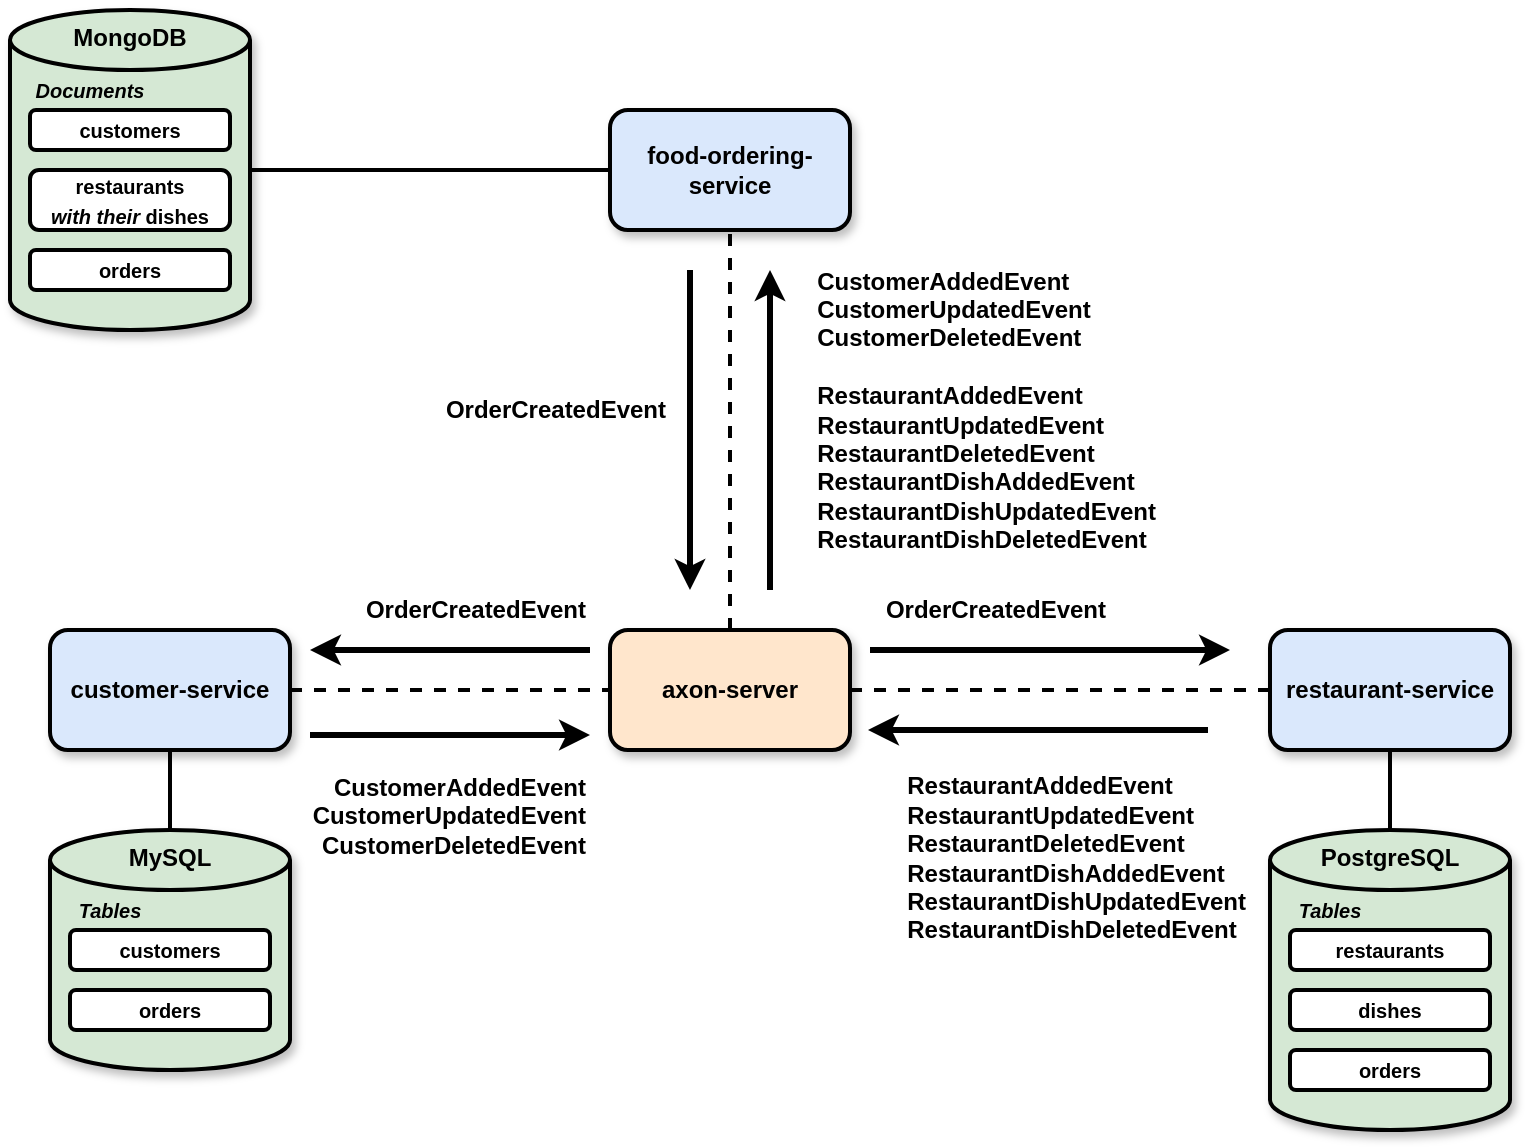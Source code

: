 <mxfile version="13.6.2" type="google"><diagram id="7Cw-9pQELW2lVH8e5Yrm" name="Page-1"><mxGraphModel dx="925" dy="620" grid="1" gridSize="10" guides="1" tooltips="1" connect="1" arrows="1" fold="1" page="1" pageScale="1" pageWidth="850" pageHeight="1100" math="0" shadow="0"><root><mxCell id="0"/><mxCell id="1" parent="0"/><mxCell id="AWjw4BJ0FJbi6_Q_XkCY-1" value="&lt;b&gt;customer-service&lt;/b&gt;" style="rounded=1;whiteSpace=wrap;html=1;strokeWidth=2;fillColor=#dae8fc;shadow=1;" vertex="1" parent="1"><mxGeometry x="50" y="330" width="120" height="60" as="geometry"/></mxCell><mxCell id="AWjw4BJ0FJbi6_Q_XkCY-2" value="&lt;b&gt;restaurant-service&lt;/b&gt;" style="rounded=1;whiteSpace=wrap;html=1;strokeWidth=2;fillColor=#dae8fc;shadow=1;" vertex="1" parent="1"><mxGeometry x="660" y="330" width="120" height="60" as="geometry"/></mxCell><mxCell id="AWjw4BJ0FJbi6_Q_XkCY-3" value="&lt;b&gt;food-ordering-service&lt;/b&gt;" style="rounded=1;whiteSpace=wrap;html=1;strokeWidth=2;fillColor=#dae8fc;shadow=1;" vertex="1" parent="1"><mxGeometry x="330" y="70" width="120" height="60" as="geometry"/></mxCell><mxCell id="AWjw4BJ0FJbi6_Q_XkCY-4" value="&lt;b&gt;MySQL&lt;/b&gt;" style="shape=cylinder2;whiteSpace=wrap;html=1;boundedLbl=1;backgroundOutline=1;size=15;strokeWidth=2;horizontal=1;verticalAlign=top;fillColor=#d5e8d4;shadow=1;" vertex="1" parent="1"><mxGeometry x="50" y="430" width="120" height="120" as="geometry"/></mxCell><mxCell id="AWjw4BJ0FJbi6_Q_XkCY-7" value="&lt;font style=&quot;font-size: 10px&quot;&gt;&lt;b&gt;customers&lt;/b&gt;&lt;/font&gt;" style="rounded=1;whiteSpace=wrap;html=1;strokeWidth=2;" vertex="1" parent="1"><mxGeometry x="60" y="480" width="100" height="20" as="geometry"/></mxCell><mxCell id="AWjw4BJ0FJbi6_Q_XkCY-8" value="&lt;font style=&quot;font-size: 10px&quot;&gt;&lt;b&gt;orders&lt;/b&gt;&lt;/font&gt;" style="rounded=1;whiteSpace=wrap;html=1;strokeWidth=2;" vertex="1" parent="1"><mxGeometry x="60" y="510" width="100" height="20" as="geometry"/></mxCell><mxCell id="AWjw4BJ0FJbi6_Q_XkCY-9" value="&lt;b&gt;MongoDB&lt;/b&gt;" style="shape=cylinder2;whiteSpace=wrap;html=1;boundedLbl=1;backgroundOutline=1;size=15;strokeWidth=2;horizontal=1;verticalAlign=top;fillColor=#d5e8d4;shadow=1;" vertex="1" parent="1"><mxGeometry x="30" y="20" width="120" height="160" as="geometry"/></mxCell><mxCell id="AWjw4BJ0FJbi6_Q_XkCY-10" value="&lt;font style=&quot;font-size: 10px&quot;&gt;&lt;b&gt;customers&lt;/b&gt;&lt;/font&gt;" style="rounded=1;whiteSpace=wrap;html=1;strokeWidth=2;" vertex="1" parent="1"><mxGeometry x="40" y="70" width="100" height="20" as="geometry"/></mxCell><mxCell id="AWjw4BJ0FJbi6_Q_XkCY-11" value="&lt;font style=&quot;font-size: 10px&quot;&gt;&lt;b&gt;restaurants&lt;br&gt;&lt;i&gt;with their&lt;/i&gt; dishes&lt;br&gt;&lt;/b&gt;&lt;/font&gt;" style="rounded=1;whiteSpace=wrap;html=1;strokeWidth=2;" vertex="1" parent="1"><mxGeometry x="40" y="100" width="100" height="30" as="geometry"/></mxCell><mxCell id="AWjw4BJ0FJbi6_Q_XkCY-12" value="&lt;font style=&quot;font-size: 10px&quot;&gt;&lt;b&gt;orders&lt;/b&gt;&lt;/font&gt;" style="rounded=1;whiteSpace=wrap;html=1;strokeWidth=2;" vertex="1" parent="1"><mxGeometry x="40" y="140" width="100" height="20" as="geometry"/></mxCell><mxCell id="AWjw4BJ0FJbi6_Q_XkCY-14" value="&lt;b&gt;PostgreSQL&lt;/b&gt;" style="shape=cylinder2;whiteSpace=wrap;html=1;boundedLbl=1;backgroundOutline=1;size=15;strokeWidth=2;horizontal=1;verticalAlign=top;fillColor=#d5e8d4;shadow=1;" vertex="1" parent="1"><mxGeometry x="660" y="430" width="120" height="150" as="geometry"/></mxCell><mxCell id="AWjw4BJ0FJbi6_Q_XkCY-15" value="&lt;font style=&quot;font-size: 10px&quot;&gt;&lt;b&gt;restaurants&lt;/b&gt;&lt;/font&gt;" style="rounded=1;whiteSpace=wrap;html=1;strokeWidth=2;" vertex="1" parent="1"><mxGeometry x="670" y="480" width="100" height="20" as="geometry"/></mxCell><mxCell id="AWjw4BJ0FJbi6_Q_XkCY-16" value="&lt;font style=&quot;font-size: 10px&quot;&gt;&lt;b&gt;dishes&lt;/b&gt;&lt;/font&gt;" style="rounded=1;whiteSpace=wrap;html=1;strokeWidth=2;" vertex="1" parent="1"><mxGeometry x="670" y="510" width="100" height="20" as="geometry"/></mxCell><mxCell id="AWjw4BJ0FJbi6_Q_XkCY-17" value="&lt;font style=&quot;font-size: 10px&quot;&gt;&lt;b&gt;orders&lt;/b&gt;&lt;/font&gt;" style="rounded=1;whiteSpace=wrap;html=1;strokeWidth=2;" vertex="1" parent="1"><mxGeometry x="670" y="540" width="100" height="20" as="geometry"/></mxCell><mxCell id="AWjw4BJ0FJbi6_Q_XkCY-19" value="&lt;font style=&quot;font-size: 10px&quot;&gt;&lt;i&gt;Tables&lt;/i&gt;&lt;/font&gt;" style="text;html=1;strokeColor=none;fillColor=none;align=center;verticalAlign=middle;whiteSpace=wrap;rounded=0;fontStyle=1" vertex="1" parent="1"><mxGeometry x="60" y="460" width="40" height="20" as="geometry"/></mxCell><mxCell id="AWjw4BJ0FJbi6_Q_XkCY-20" value="&lt;font style=&quot;font-size: 10px&quot;&gt;&lt;i&gt;Tables&lt;/i&gt;&lt;/font&gt;" style="text;html=1;strokeColor=none;fillColor=none;align=center;verticalAlign=middle;whiteSpace=wrap;rounded=0;fontStyle=1" vertex="1" parent="1"><mxGeometry x="670" y="460" width="40" height="20" as="geometry"/></mxCell><mxCell id="AWjw4BJ0FJbi6_Q_XkCY-21" value="&lt;font style=&quot;font-size: 10px&quot;&gt;&lt;i&gt;Documents&lt;/i&gt;&lt;/font&gt;" style="text;html=1;strokeColor=none;fillColor=none;align=center;verticalAlign=middle;whiteSpace=wrap;rounded=0;fontStyle=1" vertex="1" parent="1"><mxGeometry x="40" y="50" width="60" height="20" as="geometry"/></mxCell><mxCell id="AWjw4BJ0FJbi6_Q_XkCY-22" value="&lt;b&gt;axon-server&lt;/b&gt;" style="rounded=1;whiteSpace=wrap;html=1;strokeWidth=2;fillColor=#ffe6cc;shadow=1;" vertex="1" parent="1"><mxGeometry x="330" y="330" width="120" height="60" as="geometry"/></mxCell><mxCell id="AWjw4BJ0FJbi6_Q_XkCY-23" value="" style="endArrow=none;html=1;exitX=0.5;exitY=1;exitDx=0;exitDy=0;entryX=0.5;entryY=0;entryDx=0;entryDy=0;entryPerimeter=0;strokeWidth=2;" edge="1" parent="1" source="AWjw4BJ0FJbi6_Q_XkCY-1" target="AWjw4BJ0FJbi6_Q_XkCY-4"><mxGeometry width="50" height="50" relative="1" as="geometry"><mxPoint x="170" y="470" as="sourcePoint"/><mxPoint x="220" y="420" as="targetPoint"/></mxGeometry></mxCell><mxCell id="AWjw4BJ0FJbi6_Q_XkCY-25" value="" style="endArrow=none;html=1;strokeWidth=2;entryX=0.5;entryY=1;entryDx=0;entryDy=0;exitX=0.5;exitY=0;exitDx=0;exitDy=0;exitPerimeter=0;" edge="1" parent="1" source="AWjw4BJ0FJbi6_Q_XkCY-14" target="AWjw4BJ0FJbi6_Q_XkCY-2"><mxGeometry width="50" height="50" relative="1" as="geometry"><mxPoint x="620" y="470" as="sourcePoint"/><mxPoint x="670" y="420" as="targetPoint"/></mxGeometry></mxCell><mxCell id="AWjw4BJ0FJbi6_Q_XkCY-29" value="&lt;b&gt;CustomerAddedEvent&lt;br&gt;CustomerUpdatedEvent&lt;br&gt;CustomerDeletedEvent&lt;/b&gt;" style="text;html=1;strokeColor=none;fillColor=none;align=right;verticalAlign=middle;whiteSpace=wrap;rounded=0;" vertex="1" parent="1"><mxGeometry x="170" y="397.5" width="150" height="50" as="geometry"/></mxCell><mxCell id="AWjw4BJ0FJbi6_Q_XkCY-30" value="&lt;div style=&quot;text-align: left&quot;&gt;&lt;b&gt;RestaurantAddedEvent&lt;/b&gt;&lt;/div&gt;&lt;b&gt;&lt;div style=&quot;text-align: left&quot;&gt;&lt;b&gt;RestaurantUpdatedEvent&lt;/b&gt;&lt;/div&gt;&lt;div style=&quot;text-align: left&quot;&gt;&lt;b&gt;RestaurantDeletedEvent&lt;/b&gt;&lt;/div&gt;&lt;/b&gt;&lt;b&gt;&lt;div style=&quot;text-align: left&quot;&gt;&lt;b&gt;RestaurantDishAddedEvent&lt;/b&gt;&lt;/div&gt;&lt;div style=&quot;text-align: left&quot;&gt;&lt;b&gt;RestaurantDishUpdatedEvent&lt;/b&gt;&lt;/div&gt;&lt;div style=&quot;text-align: left&quot;&gt;&lt;b&gt;RestaurantDishDeletedEvent&lt;/b&gt;&lt;/div&gt;&lt;/b&gt;" style="text;html=1;strokeColor=none;fillColor=none;align=right;verticalAlign=middle;whiteSpace=wrap;rounded=0;" vertex="1" parent="1"><mxGeometry x="470" y="399" width="180" height="90" as="geometry"/></mxCell><mxCell id="AWjw4BJ0FJbi6_Q_XkCY-32" value="" style="endArrow=none;html=1;strokeWidth=2;entryX=0;entryY=0.5;entryDx=0;entryDy=0;" edge="1" parent="1" source="AWjw4BJ0FJbi6_Q_XkCY-9" target="AWjw4BJ0FJbi6_Q_XkCY-3"><mxGeometry width="50" height="50" relative="1" as="geometry"><mxPoint x="220" y="150" as="sourcePoint"/><mxPoint x="270" y="100" as="targetPoint"/></mxGeometry></mxCell><mxCell id="AWjw4BJ0FJbi6_Q_XkCY-33" value="" style="endArrow=none;html=1;strokeWidth=2;entryX=0.5;entryY=1;entryDx=0;entryDy=0;exitX=0.5;exitY=0;exitDx=0;exitDy=0;dashed=1;" edge="1" parent="1" source="AWjw4BJ0FJbi6_Q_XkCY-22" target="AWjw4BJ0FJbi6_Q_XkCY-3"><mxGeometry width="50" height="50" relative="1" as="geometry"><mxPoint x="370" y="200" as="sourcePoint"/><mxPoint x="420" y="150" as="targetPoint"/></mxGeometry></mxCell><mxCell id="AWjw4BJ0FJbi6_Q_XkCY-34" value="" style="endArrow=none;html=1;strokeWidth=2;exitX=1;exitY=0.5;exitDx=0;exitDy=0;entryX=0;entryY=0.5;entryDx=0;entryDy=0;dashed=1;" edge="1" parent="1" source="AWjw4BJ0FJbi6_Q_XkCY-1" target="AWjw4BJ0FJbi6_Q_XkCY-22"><mxGeometry width="50" height="50" relative="1" as="geometry"><mxPoint x="220" y="390" as="sourcePoint"/><mxPoint x="270" y="340" as="targetPoint"/></mxGeometry></mxCell><mxCell id="AWjw4BJ0FJbi6_Q_XkCY-35" value="" style="endArrow=none;html=1;strokeWidth=2;exitX=1;exitY=0.5;exitDx=0;exitDy=0;entryX=0;entryY=0.5;entryDx=0;entryDy=0;dashed=1;" edge="1" parent="1" source="AWjw4BJ0FJbi6_Q_XkCY-22" target="AWjw4BJ0FJbi6_Q_XkCY-2"><mxGeometry width="50" height="50" relative="1" as="geometry"><mxPoint x="180" y="370" as="sourcePoint"/><mxPoint x="340" y="370" as="targetPoint"/></mxGeometry></mxCell><mxCell id="AWjw4BJ0FJbi6_Q_XkCY-36" value="&lt;b&gt;OrderCreatedEvent&lt;/b&gt;" style="text;html=1;strokeColor=none;fillColor=none;align=right;verticalAlign=middle;whiteSpace=wrap;rounded=0;" vertex="1" parent="1"><mxGeometry x="240" y="210" width="120" height="20" as="geometry"/></mxCell><mxCell id="AWjw4BJ0FJbi6_Q_XkCY-37" value="" style="endArrow=classic;html=1;strokeWidth=3;" edge="1" parent="1"><mxGeometry width="50" height="50" relative="1" as="geometry"><mxPoint x="180" y="382.5" as="sourcePoint"/><mxPoint x="320" y="382.5" as="targetPoint"/></mxGeometry></mxCell><mxCell id="AWjw4BJ0FJbi6_Q_XkCY-38" value="" style="endArrow=classic;html=1;strokeWidth=3;" edge="1" parent="1"><mxGeometry width="50" height="50" relative="1" as="geometry"><mxPoint x="629" y="380" as="sourcePoint"/><mxPoint x="459" y="380" as="targetPoint"/></mxGeometry></mxCell><mxCell id="AWjw4BJ0FJbi6_Q_XkCY-40" value="" style="endArrow=classic;html=1;strokeWidth=3;" edge="1" parent="1"><mxGeometry width="50" height="50" relative="1" as="geometry"><mxPoint x="320" y="340" as="sourcePoint"/><mxPoint x="180.0" y="340" as="targetPoint"/></mxGeometry></mxCell><mxCell id="AWjw4BJ0FJbi6_Q_XkCY-41" value="&lt;b&gt;OrderCreatedEvent&lt;/b&gt;" style="text;html=1;strokeColor=none;fillColor=none;align=right;verticalAlign=middle;whiteSpace=wrap;rounded=0;" vertex="1" parent="1"><mxGeometry x="200" y="310" width="120" height="20" as="geometry"/></mxCell><mxCell id="AWjw4BJ0FJbi6_Q_XkCY-42" value="" style="endArrow=classic;html=1;strokeWidth=3;" edge="1" parent="1"><mxGeometry width="50" height="50" relative="1" as="geometry"><mxPoint x="460" y="340" as="sourcePoint"/><mxPoint x="640" y="340" as="targetPoint"/></mxGeometry></mxCell><mxCell id="AWjw4BJ0FJbi6_Q_XkCY-43" value="&lt;b&gt;OrderCreatedEvent&lt;/b&gt;" style="text;html=1;strokeColor=none;fillColor=none;align=right;verticalAlign=middle;whiteSpace=wrap;rounded=0;" vertex="1" parent="1"><mxGeometry x="460" y="310" width="120" height="20" as="geometry"/></mxCell><mxCell id="AWjw4BJ0FJbi6_Q_XkCY-44" value="" style="endArrow=classic;html=1;strokeWidth=3;" edge="1" parent="1"><mxGeometry width="50" height="50" relative="1" as="geometry"><mxPoint x="370" y="150" as="sourcePoint"/><mxPoint x="370" y="310" as="targetPoint"/></mxGeometry></mxCell><mxCell id="AWjw4BJ0FJbi6_Q_XkCY-45" value="" style="endArrow=classic;html=1;strokeWidth=3;" edge="1" parent="1"><mxGeometry width="50" height="50" relative="1" as="geometry"><mxPoint x="410" y="310" as="sourcePoint"/><mxPoint x="410" y="150" as="targetPoint"/></mxGeometry></mxCell><mxCell id="AWjw4BJ0FJbi6_Q_XkCY-46" value="&lt;div style=&quot;text-align: left&quot;&gt;&lt;b style=&quot;text-align: right&quot;&gt;CustomerAddedEvent&lt;br&gt;CustomerUpdatedEvent&lt;br&gt;CustomerDeletedEvent&lt;/b&gt;&lt;b&gt;&lt;br&gt;&lt;/b&gt;&lt;/div&gt;&lt;div style=&quot;text-align: left&quot;&gt;&lt;b style=&quot;text-align: right&quot;&gt;&lt;br&gt;&lt;/b&gt;&lt;/div&gt;&lt;div style=&quot;text-align: left&quot;&gt;&lt;b&gt;RestaurantAddedEvent&lt;/b&gt;&lt;/div&gt;&lt;b&gt;&lt;div style=&quot;text-align: left&quot;&gt;&lt;b&gt;RestaurantUpdatedEvent&lt;/b&gt;&lt;/div&gt;&lt;div style=&quot;text-align: left&quot;&gt;&lt;b&gt;RestaurantDeletedEvent&lt;/b&gt;&lt;/div&gt;&lt;/b&gt;&lt;b&gt;&lt;div style=&quot;text-align: left&quot;&gt;&lt;b&gt;RestaurantDishAddedEvent&lt;/b&gt;&lt;/div&gt;&lt;div style=&quot;text-align: left&quot;&gt;&lt;b&gt;RestaurantDishUpdatedEvent&lt;/b&gt;&lt;/div&gt;&lt;div style=&quot;text-align: left&quot;&gt;&lt;b&gt;RestaurantDishDeletedEvent&lt;/b&gt;&lt;/div&gt;&lt;/b&gt;" style="text;html=1;strokeColor=none;fillColor=none;align=right;verticalAlign=middle;whiteSpace=wrap;rounded=0;" vertex="1" parent="1"><mxGeometry x="425" y="140" width="180" height="160" as="geometry"/></mxCell></root></mxGraphModel></diagram></mxfile>